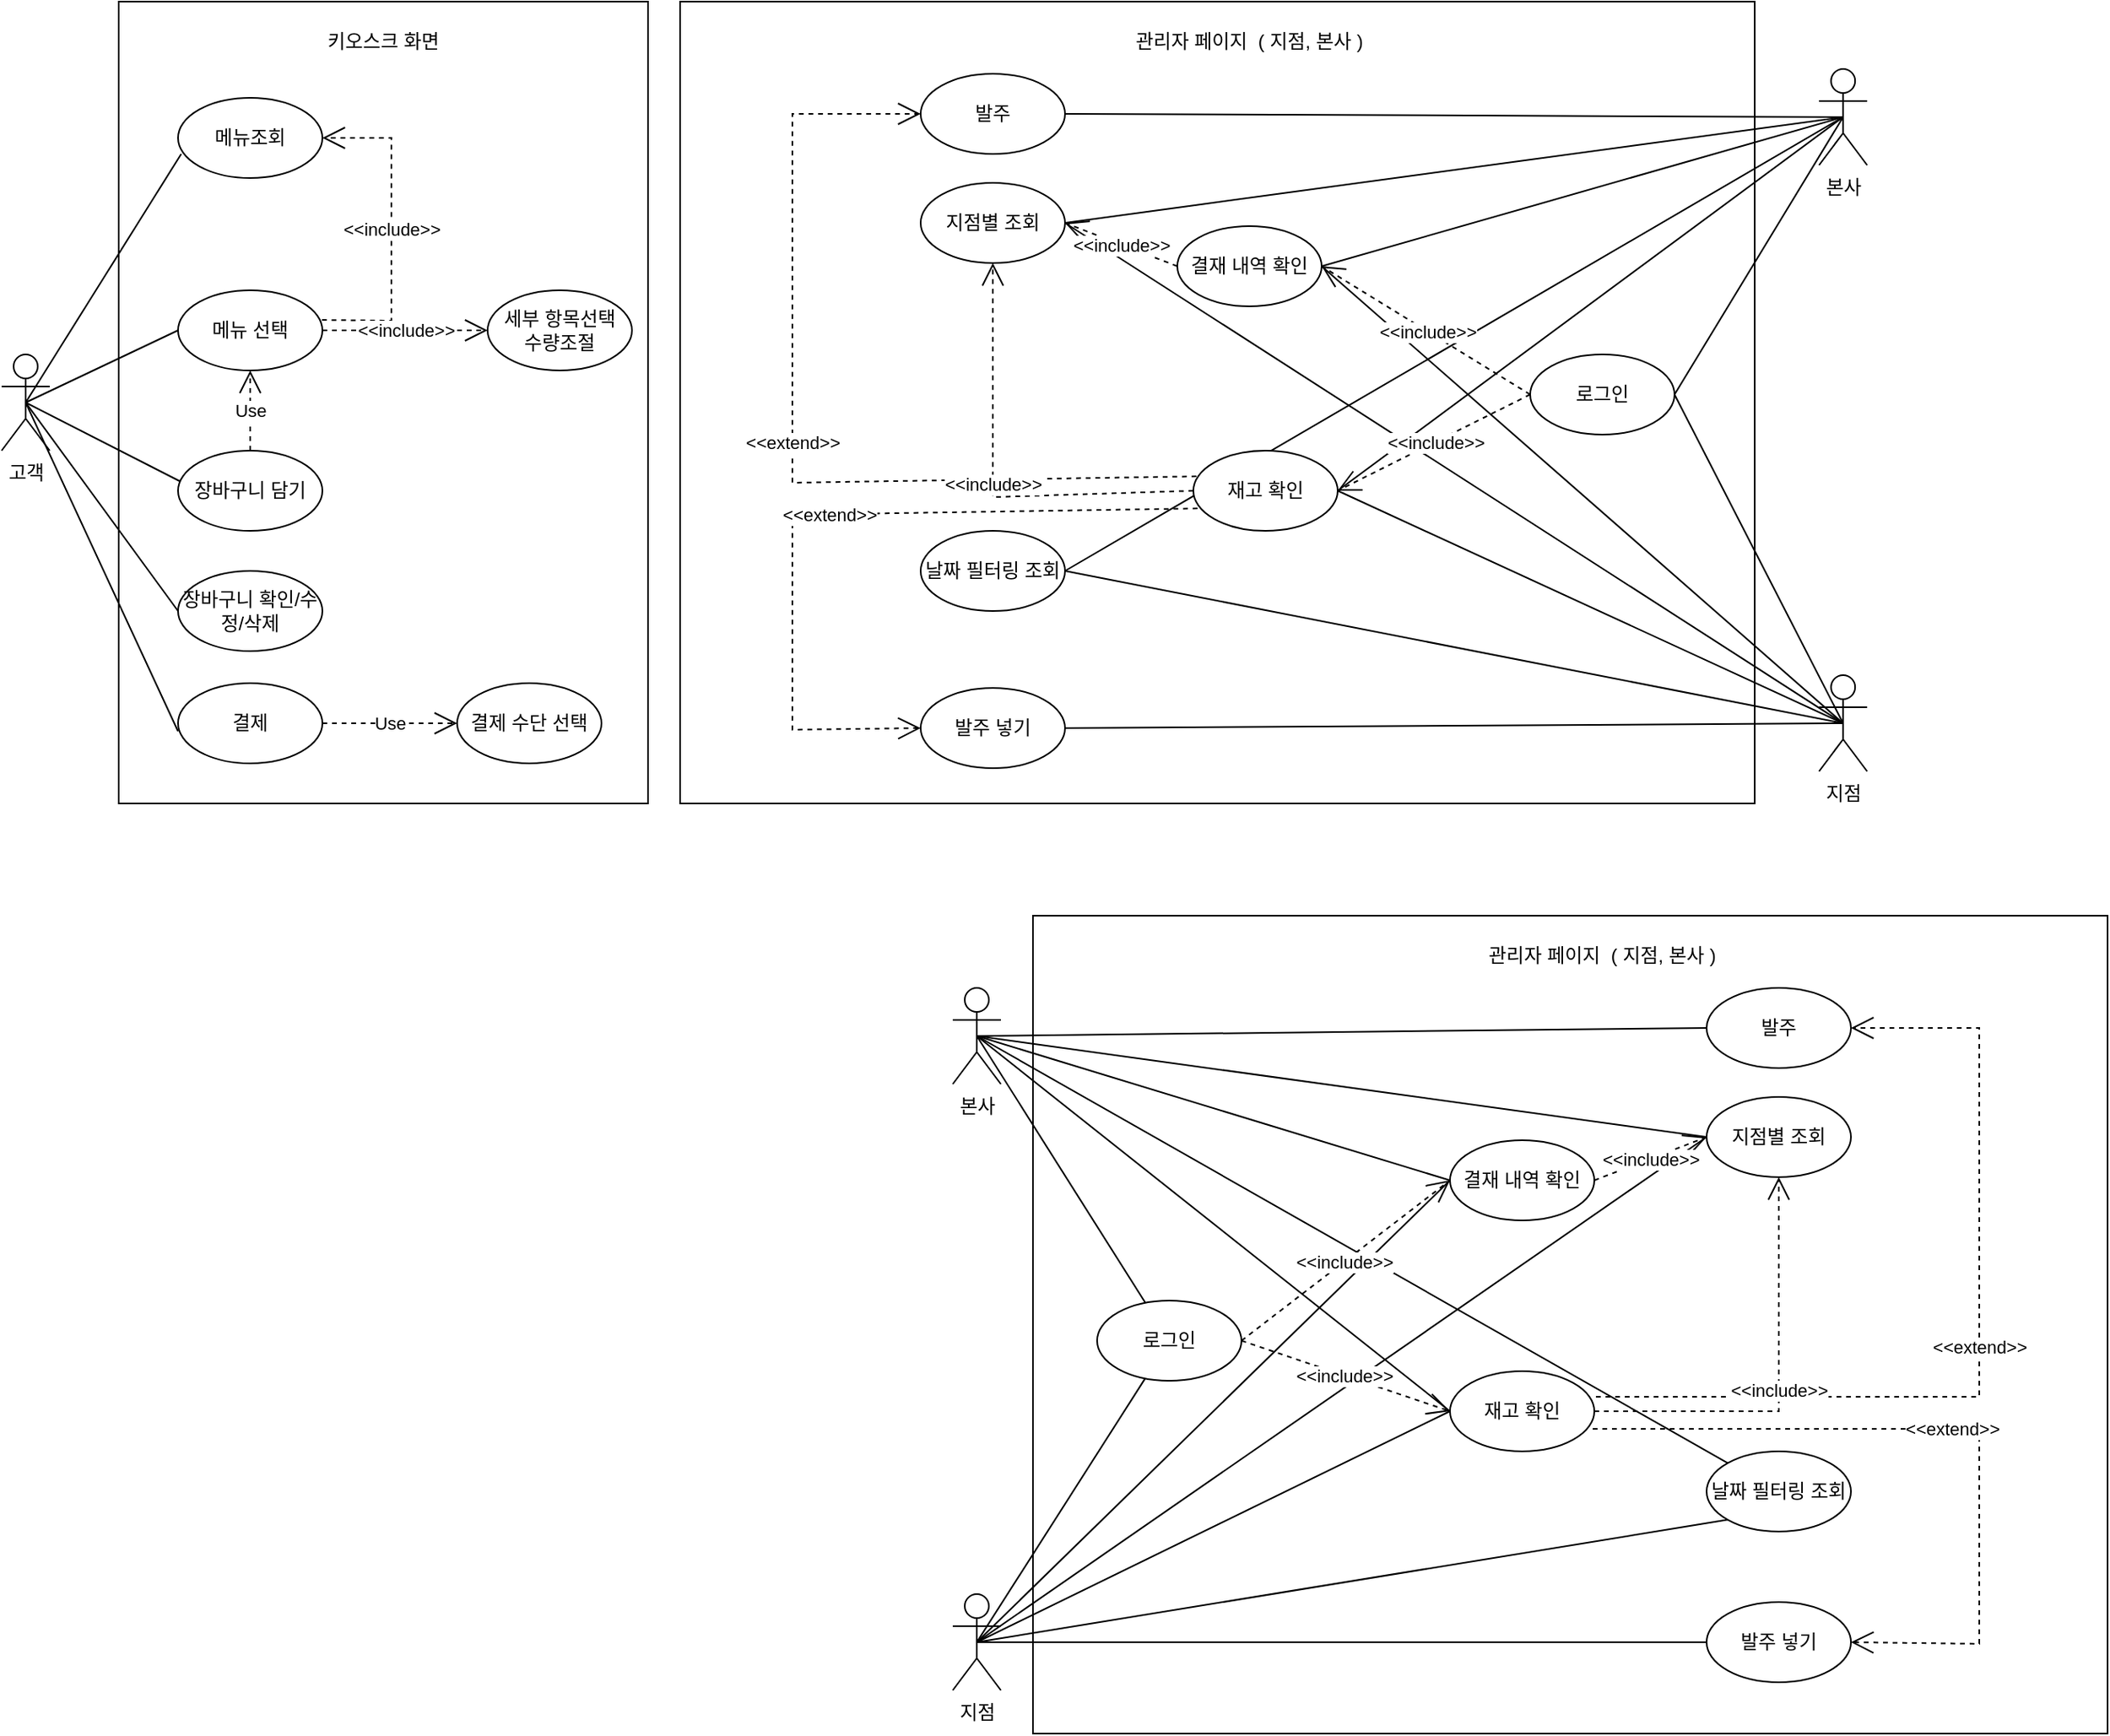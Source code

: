 <mxfile version="26.2.12">
  <diagram name="페이지-1" id="JZVc__FHkRPFE9M05rTo">
    <mxGraphModel dx="1503" dy="826" grid="1" gridSize="10" guides="1" tooltips="1" connect="1" arrows="1" fold="1" page="1" pageScale="1" pageWidth="827" pageHeight="1169" math="0" shadow="0">
      <root>
        <mxCell id="0" />
        <mxCell id="1" parent="0" />
        <mxCell id="R-ZYnTgCwf_NyY1Wy72V-47" value="" style="rounded=0;whiteSpace=wrap;html=1;" vertex="1" parent="1">
          <mxGeometry x="300" y="50" width="330" height="500" as="geometry" />
        </mxCell>
        <mxCell id="R-ZYnTgCwf_NyY1Wy72V-14" value="" style="group" vertex="1" connectable="0" parent="1">
          <mxGeometry x="820" y="620" width="720" height="510" as="geometry" />
        </mxCell>
        <mxCell id="R-ZYnTgCwf_NyY1Wy72V-15" value="" style="rounded=0;whiteSpace=wrap;html=1;direction=east;" vertex="1" parent="R-ZYnTgCwf_NyY1Wy72V-14">
          <mxGeometry x="50" width="670" height="510" as="geometry" />
        </mxCell>
        <mxCell id="R-ZYnTgCwf_NyY1Wy72V-16" value="본사" style="shape=umlActor;verticalLabelPosition=bottom;verticalAlign=top;html=1;outlineConnect=0;direction=east;" vertex="1" parent="R-ZYnTgCwf_NyY1Wy72V-14">
          <mxGeometry y="45" width="30" height="60" as="geometry" />
        </mxCell>
        <mxCell id="R-ZYnTgCwf_NyY1Wy72V-17" value="지점" style="shape=umlActor;verticalLabelPosition=bottom;verticalAlign=top;html=1;outlineConnect=0;direction=east;" vertex="1" parent="R-ZYnTgCwf_NyY1Wy72V-14">
          <mxGeometry y="423" width="30" height="60" as="geometry" />
        </mxCell>
        <mxCell id="R-ZYnTgCwf_NyY1Wy72V-18" value="&lt;font style=&quot;vertical-align: inherit;&quot;&gt;&lt;font style=&quot;vertical-align: inherit;&quot;&gt;&lt;font style=&quot;vertical-align: inherit;&quot;&gt;&lt;font style=&quot;vertical-align: inherit;&quot;&gt;&lt;font style=&quot;vertical-align: inherit;&quot;&gt;&lt;font style=&quot;vertical-align: inherit;&quot;&gt;로그인&lt;/font&gt;&lt;/font&gt;&lt;/font&gt;&lt;/font&gt;&lt;/font&gt;&lt;/font&gt;" style="ellipse;whiteSpace=wrap;html=1;direction=east;" vertex="1" parent="R-ZYnTgCwf_NyY1Wy72V-14">
          <mxGeometry x="90" y="240" width="90" height="50" as="geometry" />
        </mxCell>
        <mxCell id="R-ZYnTgCwf_NyY1Wy72V-19" value="" style="endArrow=none;html=1;rounded=0;exitX=0.5;exitY=0.5;exitDx=0;exitDy=0;exitPerimeter=0;" edge="1" parent="R-ZYnTgCwf_NyY1Wy72V-14" source="R-ZYnTgCwf_NyY1Wy72V-16" target="R-ZYnTgCwf_NyY1Wy72V-18">
          <mxGeometry width="50" height="50" relative="1" as="geometry">
            <mxPoint x="234" y="290" as="sourcePoint" />
            <mxPoint x="284" y="240" as="targetPoint" />
            <Array as="points" />
          </mxGeometry>
        </mxCell>
        <mxCell id="R-ZYnTgCwf_NyY1Wy72V-20" value="" style="endArrow=none;html=1;rounded=0;exitX=0.5;exitY=0.5;exitDx=0;exitDy=0;exitPerimeter=0;" edge="1" parent="R-ZYnTgCwf_NyY1Wy72V-14" source="R-ZYnTgCwf_NyY1Wy72V-17" target="R-ZYnTgCwf_NyY1Wy72V-18">
          <mxGeometry width="50" height="50" relative="1" as="geometry">
            <mxPoint x="40" y="390" as="sourcePoint" />
            <mxPoint x="163.18" y="299.998" as="targetPoint" />
            <Array as="points" />
          </mxGeometry>
        </mxCell>
        <mxCell id="R-ZYnTgCwf_NyY1Wy72V-21" value="결재 내역 확인" style="ellipse;whiteSpace=wrap;html=1;direction=east;" vertex="1" parent="R-ZYnTgCwf_NyY1Wy72V-14">
          <mxGeometry x="310" y="140" width="90" height="50" as="geometry" />
        </mxCell>
        <mxCell id="R-ZYnTgCwf_NyY1Wy72V-22" value="&amp;lt;&amp;lt;extend&amp;gt;&amp;gt;" style="endArrow=open;endSize=12;dashed=1;html=1;rounded=0;exitX=0.989;exitY=0.72;exitDx=0;exitDy=0;entryX=1;entryY=0.5;entryDx=0;entryDy=0;exitPerimeter=0;" edge="1" parent="R-ZYnTgCwf_NyY1Wy72V-14" source="R-ZYnTgCwf_NyY1Wy72V-29" target="R-ZYnTgCwf_NyY1Wy72V-25">
          <mxGeometry x="-0.015" width="160" relative="1" as="geometry">
            <mxPoint x="554" y="635" as="sourcePoint" />
            <mxPoint x="590" y="550" as="targetPoint" />
            <mxPoint as="offset" />
            <Array as="points">
              <mxPoint x="640" y="320" />
              <mxPoint x="640" y="454" />
            </Array>
          </mxGeometry>
        </mxCell>
        <mxCell id="R-ZYnTgCwf_NyY1Wy72V-23" value="" style="endArrow=none;html=1;rounded=0;exitX=0.5;exitY=0.5;exitDx=0;exitDy=0;entryX=0;entryY=0.5;entryDx=0;entryDy=0;exitPerimeter=0;" edge="1" parent="R-ZYnTgCwf_NyY1Wy72V-14" source="R-ZYnTgCwf_NyY1Wy72V-17" target="R-ZYnTgCwf_NyY1Wy72V-25">
          <mxGeometry width="50" height="50" relative="1" as="geometry">
            <mxPoint x="90" y="598.45" as="sourcePoint" />
            <mxPoint x="240" y="529.45" as="targetPoint" />
          </mxGeometry>
        </mxCell>
        <mxCell id="R-ZYnTgCwf_NyY1Wy72V-24" value="" style="endArrow=none;html=1;rounded=0;exitX=0.5;exitY=0.5;exitDx=0;exitDy=0;entryX=0;entryY=0.5;entryDx=0;entryDy=0;exitPerimeter=0;" edge="1" parent="R-ZYnTgCwf_NyY1Wy72V-14" source="R-ZYnTgCwf_NyY1Wy72V-17" target="R-ZYnTgCwf_NyY1Wy72V-21">
          <mxGeometry width="50" height="50" relative="1" as="geometry">
            <mxPoint x="84" y="410" as="sourcePoint" />
            <mxPoint x="234" y="395" as="targetPoint" />
          </mxGeometry>
        </mxCell>
        <mxCell id="R-ZYnTgCwf_NyY1Wy72V-25" value="발주 넣기" style="ellipse;whiteSpace=wrap;html=1;direction=east;" vertex="1" parent="R-ZYnTgCwf_NyY1Wy72V-14">
          <mxGeometry x="470" y="428.0" width="90" height="50" as="geometry" />
        </mxCell>
        <mxCell id="R-ZYnTgCwf_NyY1Wy72V-26" value="지점별 조회" style="ellipse;whiteSpace=wrap;html=1;direction=east;" vertex="1" parent="R-ZYnTgCwf_NyY1Wy72V-14">
          <mxGeometry x="470" y="113" width="90" height="50" as="geometry" />
        </mxCell>
        <mxCell id="R-ZYnTgCwf_NyY1Wy72V-27" value="날짜 필터링 조회" style="ellipse;whiteSpace=wrap;html=1;direction=east;" vertex="1" parent="R-ZYnTgCwf_NyY1Wy72V-14">
          <mxGeometry x="470" y="334" width="90" height="50" as="geometry" />
        </mxCell>
        <mxCell id="R-ZYnTgCwf_NyY1Wy72V-28" value="발주" style="ellipse;whiteSpace=wrap;html=1;direction=east;" vertex="1" parent="R-ZYnTgCwf_NyY1Wy72V-14">
          <mxGeometry x="470" y="45" width="90" height="50" as="geometry" />
        </mxCell>
        <mxCell id="R-ZYnTgCwf_NyY1Wy72V-29" value="재고 확인" style="ellipse;whiteSpace=wrap;html=1;direction=east;" vertex="1" parent="R-ZYnTgCwf_NyY1Wy72V-14">
          <mxGeometry x="310" y="284" width="90" height="50" as="geometry" />
        </mxCell>
        <mxCell id="R-ZYnTgCwf_NyY1Wy72V-30" value="" style="endArrow=none;html=1;rounded=0;exitX=0.5;exitY=0.5;exitDx=0;exitDy=0;entryX=0;entryY=0.5;entryDx=0;entryDy=0;exitPerimeter=0;" edge="1" parent="R-ZYnTgCwf_NyY1Wy72V-14" source="R-ZYnTgCwf_NyY1Wy72V-17" target="R-ZYnTgCwf_NyY1Wy72V-29">
          <mxGeometry width="50" height="50" relative="1" as="geometry">
            <mxPoint x="94" y="400" as="sourcePoint" />
            <mxPoint x="234" y="505" as="targetPoint" />
          </mxGeometry>
        </mxCell>
        <mxCell id="R-ZYnTgCwf_NyY1Wy72V-31" value="" style="endArrow=none;html=1;rounded=0;entryX=0;entryY=1;entryDx=0;entryDy=0;exitX=0.5;exitY=0.5;exitDx=0;exitDy=0;exitPerimeter=0;" edge="1" parent="R-ZYnTgCwf_NyY1Wy72V-14" source="R-ZYnTgCwf_NyY1Wy72V-17" target="R-ZYnTgCwf_NyY1Wy72V-27">
          <mxGeometry width="50" height="50" relative="1" as="geometry">
            <mxPoint x="36" y="454.45" as="sourcePoint" />
            <mxPoint x="153" y="361.45" as="targetPoint" />
          </mxGeometry>
        </mxCell>
        <mxCell id="R-ZYnTgCwf_NyY1Wy72V-32" value="" style="endArrow=none;html=1;rounded=0;exitX=0.5;exitY=0.5;exitDx=0;exitDy=0;entryX=0;entryY=0;entryDx=0;entryDy=0;exitPerimeter=0;" edge="1" parent="R-ZYnTgCwf_NyY1Wy72V-14" source="R-ZYnTgCwf_NyY1Wy72V-16" target="R-ZYnTgCwf_NyY1Wy72V-27">
          <mxGeometry width="50" height="50" relative="1" as="geometry">
            <mxPoint x="64" y="160" as="sourcePoint" />
            <mxPoint x="240" y="270" as="targetPoint" />
            <Array as="points" />
          </mxGeometry>
        </mxCell>
        <mxCell id="R-ZYnTgCwf_NyY1Wy72V-33" value="" style="endArrow=none;html=1;rounded=0;exitX=0.5;exitY=0.5;exitDx=0;exitDy=0;entryX=0;entryY=0.5;entryDx=0;entryDy=0;exitPerimeter=0;" edge="1" parent="R-ZYnTgCwf_NyY1Wy72V-14" source="R-ZYnTgCwf_NyY1Wy72V-16" target="R-ZYnTgCwf_NyY1Wy72V-26">
          <mxGeometry width="50" height="50" relative="1" as="geometry">
            <mxPoint x="59" y="180" as="sourcePoint" />
            <mxPoint x="204" y="255" as="targetPoint" />
            <Array as="points" />
          </mxGeometry>
        </mxCell>
        <mxCell id="R-ZYnTgCwf_NyY1Wy72V-34" value="" style="endArrow=none;html=1;rounded=0;exitX=0.5;exitY=0.5;exitDx=0;exitDy=0;entryX=0;entryY=0.5;entryDx=0;entryDy=0;exitPerimeter=0;" edge="1" parent="R-ZYnTgCwf_NyY1Wy72V-14" source="R-ZYnTgCwf_NyY1Wy72V-17" target="R-ZYnTgCwf_NyY1Wy72V-26">
          <mxGeometry width="50" height="50" relative="1" as="geometry">
            <mxPoint x="11" y="524.45" as="sourcePoint" />
            <mxPoint x="470" y="310" as="targetPoint" />
            <Array as="points" />
          </mxGeometry>
        </mxCell>
        <mxCell id="R-ZYnTgCwf_NyY1Wy72V-35" value="&amp;lt;&amp;lt;include&amp;gt;&amp;gt;" style="endArrow=open;endSize=12;dashed=1;html=1;rounded=0;entryX=0;entryY=0.5;entryDx=0;entryDy=0;exitX=1;exitY=0.5;exitDx=0;exitDy=0;" edge="1" parent="R-ZYnTgCwf_NyY1Wy72V-14" source="R-ZYnTgCwf_NyY1Wy72V-18" target="R-ZYnTgCwf_NyY1Wy72V-29">
          <mxGeometry x="-0.015" width="160" relative="1" as="geometry">
            <mxPoint x="130" y="190" as="sourcePoint" />
            <mxPoint x="390" y="390" as="targetPoint" />
            <mxPoint as="offset" />
          </mxGeometry>
        </mxCell>
        <mxCell id="R-ZYnTgCwf_NyY1Wy72V-36" value="" style="endArrow=none;html=1;rounded=0;exitX=0.5;exitY=0.5;exitDx=0;exitDy=0;entryX=0;entryY=0.5;entryDx=0;entryDy=0;exitPerimeter=0;" edge="1" parent="R-ZYnTgCwf_NyY1Wy72V-14" source="R-ZYnTgCwf_NyY1Wy72V-16" target="R-ZYnTgCwf_NyY1Wy72V-28">
          <mxGeometry width="50" height="50" relative="1" as="geometry">
            <mxPoint x="69" y="80" as="sourcePoint" />
            <mxPoint x="279" y="207" as="targetPoint" />
          </mxGeometry>
        </mxCell>
        <mxCell id="R-ZYnTgCwf_NyY1Wy72V-37" value="" style="endArrow=none;html=1;rounded=0;exitX=0.5;exitY=0.5;exitDx=0;exitDy=0;entryX=0;entryY=0.5;entryDx=0;entryDy=0;exitPerimeter=0;" edge="1" parent="R-ZYnTgCwf_NyY1Wy72V-14" source="R-ZYnTgCwf_NyY1Wy72V-16" target="R-ZYnTgCwf_NyY1Wy72V-29">
          <mxGeometry width="50" height="50" relative="1" as="geometry">
            <mxPoint x="69" y="80" as="sourcePoint" />
            <mxPoint x="430" y="210" as="targetPoint" />
          </mxGeometry>
        </mxCell>
        <mxCell id="R-ZYnTgCwf_NyY1Wy72V-38" value="" style="endArrow=none;html=1;rounded=0;exitX=0.5;exitY=0.5;exitDx=0;exitDy=0;entryX=0;entryY=0.5;entryDx=0;entryDy=0;exitPerimeter=0;" edge="1" parent="R-ZYnTgCwf_NyY1Wy72V-14" source="R-ZYnTgCwf_NyY1Wy72V-16" target="R-ZYnTgCwf_NyY1Wy72V-21">
          <mxGeometry width="50" height="50" relative="1" as="geometry">
            <mxPoint x="45" y="380" as="sourcePoint" />
            <mxPoint x="320" y="365" as="targetPoint" />
          </mxGeometry>
        </mxCell>
        <mxCell id="R-ZYnTgCwf_NyY1Wy72V-39" value="&amp;lt;&amp;lt;extend&amp;gt;&amp;gt;" style="endArrow=open;endSize=12;dashed=1;html=1;rounded=0;exitX=1.011;exitY=0.32;exitDx=0;exitDy=0;entryX=1;entryY=0.5;entryDx=0;entryDy=0;exitPerimeter=0;" edge="1" parent="R-ZYnTgCwf_NyY1Wy72V-14" source="R-ZYnTgCwf_NyY1Wy72V-29" target="R-ZYnTgCwf_NyY1Wy72V-28">
          <mxGeometry x="-0.015" width="160" relative="1" as="geometry">
            <mxPoint x="566" y="215" as="sourcePoint" />
            <mxPoint x="566" y="415" as="targetPoint" />
            <mxPoint as="offset" />
            <Array as="points">
              <mxPoint x="640" y="300" />
              <mxPoint x="640" y="70" />
            </Array>
          </mxGeometry>
        </mxCell>
        <mxCell id="R-ZYnTgCwf_NyY1Wy72V-40" value="&amp;lt;&amp;lt;include&amp;gt;&amp;gt;" style="endArrow=open;endSize=12;dashed=1;html=1;rounded=0;entryX=0.5;entryY=1;entryDx=0;entryDy=0;exitX=1;exitY=0.5;exitDx=0;exitDy=0;" edge="1" parent="R-ZYnTgCwf_NyY1Wy72V-14" source="R-ZYnTgCwf_NyY1Wy72V-29" target="R-ZYnTgCwf_NyY1Wy72V-26">
          <mxGeometry x="-0.015" width="160" relative="1" as="geometry">
            <mxPoint x="410" y="308.5" as="sourcePoint" />
            <mxPoint x="584" y="308.5" as="targetPoint" />
            <mxPoint as="offset" />
            <Array as="points">
              <mxPoint x="515" y="309" />
            </Array>
          </mxGeometry>
        </mxCell>
        <mxCell id="R-ZYnTgCwf_NyY1Wy72V-41" value="&amp;lt;&amp;lt;include&amp;gt;&amp;gt;" style="endArrow=open;endSize=12;dashed=1;html=1;rounded=0;entryX=0;entryY=0.5;entryDx=0;entryDy=0;exitX=1;exitY=0.5;exitDx=0;exitDy=0;" edge="1" parent="R-ZYnTgCwf_NyY1Wy72V-14" source="R-ZYnTgCwf_NyY1Wy72V-18" target="R-ZYnTgCwf_NyY1Wy72V-21">
          <mxGeometry x="-0.015" width="160" relative="1" as="geometry">
            <mxPoint x="190" y="275" as="sourcePoint" />
            <mxPoint x="476" y="215" as="targetPoint" />
            <mxPoint as="offset" />
          </mxGeometry>
        </mxCell>
        <mxCell id="R-ZYnTgCwf_NyY1Wy72V-42" value="&amp;lt;&amp;lt;include&amp;gt;&amp;gt;" style="endArrow=open;endSize=12;dashed=1;html=1;rounded=0;entryX=0;entryY=0.5;entryDx=0;entryDy=0;exitX=1;exitY=0.5;exitDx=0;exitDy=0;" edge="1" parent="R-ZYnTgCwf_NyY1Wy72V-14" source="R-ZYnTgCwf_NyY1Wy72V-21" target="R-ZYnTgCwf_NyY1Wy72V-26">
          <mxGeometry x="-0.015" width="160" relative="1" as="geometry">
            <mxPoint x="190" y="275" as="sourcePoint" />
            <mxPoint x="320" y="175" as="targetPoint" />
            <mxPoint as="offset" />
          </mxGeometry>
        </mxCell>
        <mxCell id="R-ZYnTgCwf_NyY1Wy72V-43" value="관리자 페이지&amp;nbsp; ( 지점, 본사 )" style="text;html=1;align=center;verticalAlign=middle;whiteSpace=wrap;rounded=0;direction=east;" vertex="1" parent="R-ZYnTgCwf_NyY1Wy72V-14">
          <mxGeometry x="320" y="10" width="170" height="30" as="geometry" />
        </mxCell>
        <mxCell id="R-ZYnTgCwf_NyY1Wy72V-44" value="" style="group" vertex="1" connectable="0" parent="1">
          <mxGeometry x="227" y="110" width="374" height="415" as="geometry" />
        </mxCell>
        <mxCell id="dEh4cGmL0a7jBWiKpQX9-3" value="고객" style="shape=umlActor;verticalLabelPosition=bottom;verticalAlign=top;html=1;outlineConnect=0;direction=east;" parent="R-ZYnTgCwf_NyY1Wy72V-44" vertex="1">
          <mxGeometry y="160" width="30" height="60" as="geometry" />
        </mxCell>
        <mxCell id="dEh4cGmL0a7jBWiKpQX9-28" value="" style="endArrow=none;html=1;rounded=0;exitX=0.5;exitY=0.5;exitDx=0;exitDy=0;entryX=0;entryY=0.5;entryDx=0;entryDy=0;exitPerimeter=0;" parent="R-ZYnTgCwf_NyY1Wy72V-44" source="dEh4cGmL0a7jBWiKpQX9-3" target="dEh4cGmL0a7jBWiKpQX9-30" edge="1">
          <mxGeometry width="50" height="50" relative="1" as="geometry">
            <mxPoint x="170" y="190" as="sourcePoint" />
            <mxPoint x="230" y="220" as="targetPoint" />
          </mxGeometry>
        </mxCell>
        <mxCell id="dEh4cGmL0a7jBWiKpQX9-30" value="메뉴 선택" style="ellipse;whiteSpace=wrap;html=1;direction=east;" parent="R-ZYnTgCwf_NyY1Wy72V-44" vertex="1">
          <mxGeometry x="110" y="120" width="90" height="50" as="geometry" />
        </mxCell>
        <mxCell id="dEh4cGmL0a7jBWiKpQX9-31" value="세부 항목선택&lt;div&gt;수량조절&lt;/div&gt;" style="ellipse;whiteSpace=wrap;html=1;direction=east;" parent="R-ZYnTgCwf_NyY1Wy72V-44" vertex="1">
          <mxGeometry x="303" y="120" width="90" height="50" as="geometry" />
        </mxCell>
        <mxCell id="dEh4cGmL0a7jBWiKpQX9-34" value="장바구니 담기" style="ellipse;whiteSpace=wrap;html=1;direction=east;" parent="R-ZYnTgCwf_NyY1Wy72V-44" vertex="1">
          <mxGeometry x="110" y="220" width="90" height="50" as="geometry" />
        </mxCell>
        <mxCell id="dEh4cGmL0a7jBWiKpQX9-39" value="결제" style="ellipse;whiteSpace=wrap;html=1;direction=east;" parent="R-ZYnTgCwf_NyY1Wy72V-44" vertex="1">
          <mxGeometry x="110" y="365" width="90" height="50" as="geometry" />
        </mxCell>
        <mxCell id="dEh4cGmL0a7jBWiKpQX9-40" value="결제 수단 선택" style="ellipse;whiteSpace=wrap;html=1;direction=east;" parent="R-ZYnTgCwf_NyY1Wy72V-44" vertex="1">
          <mxGeometry x="284" y="365" width="90" height="50" as="geometry" />
        </mxCell>
        <mxCell id="dEh4cGmL0a7jBWiKpQX9-42" value="" style="endArrow=none;html=1;rounded=0;exitX=0;exitY=0.6;exitDx=0;exitDy=0;exitPerimeter=0;entryX=0.5;entryY=0.5;entryDx=0;entryDy=0;entryPerimeter=0;" parent="R-ZYnTgCwf_NyY1Wy72V-44" source="dEh4cGmL0a7jBWiKpQX9-39" target="dEh4cGmL0a7jBWiKpQX9-3" edge="1">
          <mxGeometry width="50" height="50" relative="1" as="geometry">
            <mxPoint x="120" y="245" as="sourcePoint" />
            <mxPoint x="-20" y="240" as="targetPoint" />
          </mxGeometry>
        </mxCell>
        <mxCell id="nF9jFXOywA1NNGl533Vz-7" value="&amp;lt;&amp;lt;include&amp;gt;&amp;gt;" style="endArrow=open;endSize=12;dashed=1;html=1;rounded=0;entryX=1;entryY=0.5;entryDx=0;entryDy=0;exitX=0.997;exitY=0.37;exitDx=0;exitDy=0;exitPerimeter=0;" parent="R-ZYnTgCwf_NyY1Wy72V-44" source="dEh4cGmL0a7jBWiKpQX9-30" target="nF9jFXOywA1NNGl533Vz-9" edge="1">
          <mxGeometry width="160" relative="1" as="geometry">
            <mxPoint x="260" y="60" as="sourcePoint" />
            <mxPoint x="230" y="90" as="targetPoint" />
            <Array as="points">
              <mxPoint x="243" y="139" />
              <mxPoint x="243" y="25" />
            </Array>
          </mxGeometry>
        </mxCell>
        <mxCell id="nF9jFXOywA1NNGl533Vz-8" value="&amp;lt;&amp;lt;include&amp;gt;&amp;gt;" style="endArrow=open;endSize=12;dashed=1;html=1;rounded=0;entryX=0;entryY=0.5;entryDx=0;entryDy=0;exitX=1;exitY=0.5;exitDx=0;exitDy=0;" parent="R-ZYnTgCwf_NyY1Wy72V-44" source="dEh4cGmL0a7jBWiKpQX9-30" target="dEh4cGmL0a7jBWiKpQX9-31" edge="1">
          <mxGeometry width="160" relative="1" as="geometry">
            <mxPoint x="360" y="80" as="sourcePoint" />
            <mxPoint x="289" y="175" as="targetPoint" />
            <Array as="points" />
          </mxGeometry>
        </mxCell>
        <mxCell id="nF9jFXOywA1NNGl533Vz-9" value="&lt;font style=&quot;vertical-align: inherit;&quot;&gt;&lt;font style=&quot;vertical-align: inherit;&quot;&gt;&lt;font style=&quot;vertical-align: inherit;&quot;&gt;&lt;font style=&quot;vertical-align: inherit;&quot;&gt;&lt;font style=&quot;vertical-align: inherit;&quot;&gt;&lt;font style=&quot;vertical-align: inherit;&quot;&gt;메뉴조회&lt;/font&gt;&lt;/font&gt;&lt;/font&gt;&lt;/font&gt;&lt;/font&gt;&lt;/font&gt;" style="ellipse;whiteSpace=wrap;html=1;direction=east;" parent="R-ZYnTgCwf_NyY1Wy72V-44" vertex="1">
          <mxGeometry x="110" width="90" height="50" as="geometry" />
        </mxCell>
        <mxCell id="nF9jFXOywA1NNGl533Vz-10" value="" style="endArrow=none;html=1;rounded=0;exitX=0.5;exitY=0.5;exitDx=0;exitDy=0;entryX=0.022;entryY=0.7;entryDx=0;entryDy=0;exitPerimeter=0;entryPerimeter=0;" parent="R-ZYnTgCwf_NyY1Wy72V-44" source="dEh4cGmL0a7jBWiKpQX9-3" target="nF9jFXOywA1NNGl533Vz-9" edge="1">
          <mxGeometry width="50" height="50" relative="1" as="geometry">
            <mxPoint x="40" y="200" as="sourcePoint" />
            <mxPoint x="170" y="155" as="targetPoint" />
          </mxGeometry>
        </mxCell>
        <mxCell id="nF9jFXOywA1NNGl533Vz-12" value="Use" style="endArrow=open;endSize=12;dashed=1;html=1;rounded=0;entryX=0;entryY=0.5;entryDx=0;entryDy=0;exitX=1;exitY=0.5;exitDx=0;exitDy=0;" parent="R-ZYnTgCwf_NyY1Wy72V-44" source="dEh4cGmL0a7jBWiKpQX9-39" target="dEh4cGmL0a7jBWiKpQX9-40" edge="1">
          <mxGeometry width="160" relative="1" as="geometry">
            <mxPoint x="250" y="290" as="sourcePoint" />
            <mxPoint x="284" y="390" as="targetPoint" />
          </mxGeometry>
        </mxCell>
        <mxCell id="nF9jFXOywA1NNGl533Vz-13" value="" style="endArrow=none;html=1;rounded=0;entryX=0.011;entryY=0.38;entryDx=0;entryDy=0;entryPerimeter=0;exitX=0.5;exitY=0.5;exitDx=0;exitDy=0;exitPerimeter=0;" parent="R-ZYnTgCwf_NyY1Wy72V-44" source="dEh4cGmL0a7jBWiKpQX9-3" target="dEh4cGmL0a7jBWiKpQX9-34" edge="1">
          <mxGeometry width="50" height="50" relative="1" as="geometry">
            <mxPoint x="70" y="190" as="sourcePoint" />
            <mxPoint x="120" y="155" as="targetPoint" />
          </mxGeometry>
        </mxCell>
        <mxCell id="nF9jFXOywA1NNGl533Vz-15" value="Use" style="endArrow=open;endSize=12;dashed=1;html=1;rounded=0;entryX=0.5;entryY=1;entryDx=0;entryDy=0;exitX=0.5;exitY=0;exitDx=0;exitDy=0;" parent="R-ZYnTgCwf_NyY1Wy72V-44" source="dEh4cGmL0a7jBWiKpQX9-34" target="dEh4cGmL0a7jBWiKpQX9-30" edge="1">
          <mxGeometry width="160" relative="1" as="geometry">
            <mxPoint x="210" y="210" as="sourcePoint" />
            <mxPoint x="299" y="240" as="targetPoint" />
          </mxGeometry>
        </mxCell>
        <mxCell id="nF9jFXOywA1NNGl533Vz-16" value="장바구니 확인/수정/삭제" style="ellipse;whiteSpace=wrap;html=1;direction=east;" parent="R-ZYnTgCwf_NyY1Wy72V-44" vertex="1">
          <mxGeometry x="110" y="295" width="90" height="50" as="geometry" />
        </mxCell>
        <mxCell id="NRemJJb4ElTtl9lICrNd-3" value="" style="endArrow=none;html=1;rounded=0;entryX=0;entryY=0.5;entryDx=0;entryDy=0;exitX=0.5;exitY=0.5;exitDx=0;exitDy=0;exitPerimeter=0;" parent="R-ZYnTgCwf_NyY1Wy72V-44" source="dEh4cGmL0a7jBWiKpQX9-3" target="nF9jFXOywA1NNGl533Vz-16" edge="1">
          <mxGeometry width="50" height="50" relative="1" as="geometry">
            <mxPoint x="40" y="200" as="sourcePoint" />
            <mxPoint x="100" y="280" as="targetPoint" />
          </mxGeometry>
        </mxCell>
        <mxCell id="R-ZYnTgCwf_NyY1Wy72V-45" value="" style="rounded=0;whiteSpace=wrap;html=1;direction=east;" vertex="1" parent="1">
          <mxGeometry x="650" y="50" width="670" height="500" as="geometry" />
        </mxCell>
        <mxCell id="dEh4cGmL0a7jBWiKpQX9-1" value="본사" style="shape=umlActor;verticalLabelPosition=bottom;verticalAlign=top;html=1;outlineConnect=0;direction=east;" parent="1" vertex="1">
          <mxGeometry x="1360.1" y="92" width="30" height="60" as="geometry" />
        </mxCell>
        <mxCell id="dEh4cGmL0a7jBWiKpQX9-2" value="지점" style="shape=umlActor;verticalLabelPosition=bottom;verticalAlign=top;html=1;outlineConnect=0;direction=east;" parent="1" vertex="1">
          <mxGeometry x="1360.1" y="470" width="30" height="60" as="geometry" />
        </mxCell>
        <mxCell id="dEh4cGmL0a7jBWiKpQX9-21" value="" style="endArrow=none;html=1;rounded=0;exitX=0.5;exitY=0.5;exitDx=0;exitDy=0;exitPerimeter=0;entryX=1;entryY=0.5;entryDx=0;entryDy=0;" parent="1" source="dEh4cGmL0a7jBWiKpQX9-1" target="dEh4cGmL0a7jBWiKpQX9-20" edge="1">
          <mxGeometry width="50" height="50" relative="1" as="geometry">
            <mxPoint x="1156.1" y="337" as="sourcePoint" />
            <mxPoint x="1269.999" y="288.41" as="targetPoint" />
            <Array as="points" />
          </mxGeometry>
        </mxCell>
        <mxCell id="dEh4cGmL0a7jBWiKpQX9-22" value="" style="endArrow=none;html=1;rounded=0;exitX=0.5;exitY=0.5;exitDx=0;exitDy=0;exitPerimeter=0;entryX=1;entryY=0.5;entryDx=0;entryDy=0;" parent="1" source="dEh4cGmL0a7jBWiKpQX9-2" target="dEh4cGmL0a7jBWiKpQX9-20" edge="1">
          <mxGeometry width="50" height="50" relative="1" as="geometry">
            <mxPoint x="1350.1" y="437" as="sourcePoint" />
            <mxPoint x="1270.201" y="335.55" as="targetPoint" />
            <Array as="points" />
          </mxGeometry>
        </mxCell>
        <mxCell id="5BeUE26OOQga9A-W7IJb-14" value="" style="endArrow=none;html=1;rounded=0;exitX=0.5;exitY=0.5;exitDx=0;exitDy=0;entryX=1;entryY=0.5;entryDx=0;entryDy=0;exitPerimeter=0;" parent="1" source="dEh4cGmL0a7jBWiKpQX9-1" target="NRemJJb4ElTtl9lICrNd-38" edge="1">
          <mxGeometry width="50" height="50" relative="1" as="geometry">
            <mxPoint x="1291" y="130" as="sourcePoint" />
            <mxPoint x="930" y="260" as="targetPoint" />
          </mxGeometry>
        </mxCell>
        <mxCell id="5BeUE26OOQga9A-W7IJb-13" value="" style="endArrow=none;html=1;rounded=0;exitX=0.5;exitY=0.5;exitDx=0;exitDy=0;entryX=1;entryY=0.5;entryDx=0;entryDy=0;exitPerimeter=0;" parent="1" source="dEh4cGmL0a7jBWiKpQX9-1" target="NRemJJb4ElTtl9lICrNd-35" edge="1">
          <mxGeometry width="50" height="50" relative="1" as="geometry">
            <mxPoint x="1291" y="130" as="sourcePoint" />
            <mxPoint x="1081" y="257" as="targetPoint" />
          </mxGeometry>
        </mxCell>
        <mxCell id="5BeUE26OOQga9A-W7IJb-6" value="" style="endArrow=none;html=1;rounded=0;exitX=0.5;exitY=0.5;exitDx=0;exitDy=0;exitPerimeter=0;" parent="1" source="dEh4cGmL0a7jBWiKpQX9-1" edge="1">
          <mxGeometry width="50" height="50" relative="1" as="geometry">
            <mxPoint x="1301" y="230" as="sourcePoint" />
            <mxPoint x="890" y="188" as="targetPoint" />
            <Array as="points" />
          </mxGeometry>
        </mxCell>
        <mxCell id="5BeUE26OOQga9A-W7IJb-2" value="" style="endArrow=none;html=1;rounded=0;exitX=0.5;exitY=0.5;exitDx=0;exitDy=0;entryX=1;entryY=0.5;entryDx=0;entryDy=0;exitPerimeter=0;" parent="1" source="dEh4cGmL0a7jBWiKpQX9-1" target="NRemJJb4ElTtl9lICrNd-33" edge="1">
          <mxGeometry width="50" height="50" relative="1" as="geometry">
            <mxPoint x="1296" y="210" as="sourcePoint" />
            <mxPoint x="1120" y="320" as="targetPoint" />
            <Array as="points" />
          </mxGeometry>
        </mxCell>
        <mxCell id="R-ZYnTgCwf_NyY1Wy72V-1" value="" style="endArrow=none;html=1;rounded=0;exitX=0.5;exitY=0.5;exitDx=0;exitDy=0;entryX=1;entryY=0.5;entryDx=0;entryDy=0;exitPerimeter=0;" edge="1" parent="1" source="dEh4cGmL0a7jBWiKpQX9-1" target="NRemJJb4ElTtl9lICrNd-13">
          <mxGeometry width="50" height="50" relative="1" as="geometry">
            <mxPoint x="1315" y="430" as="sourcePoint" />
            <mxPoint x="1040" y="415" as="targetPoint" />
          </mxGeometry>
        </mxCell>
        <mxCell id="5BeUE26OOQga9A-W7IJb-7" value="" style="endArrow=none;html=1;rounded=0;exitX=0.5;exitY=0.5;exitDx=0;exitDy=0;exitPerimeter=0;entryX=1;entryY=0.5;entryDx=0;entryDy=0;" parent="1" source="dEh4cGmL0a7jBWiKpQX9-2" target="NRemJJb4ElTtl9lICrNd-30" edge="1">
          <mxGeometry width="50" height="50" relative="1" as="geometry">
            <mxPoint x="1349" y="574.45" as="sourcePoint" />
            <mxPoint x="900" y="240" as="targetPoint" />
            <Array as="points" />
          </mxGeometry>
        </mxCell>
        <mxCell id="5BeUE26OOQga9A-W7IJb-1" value="" style="endArrow=none;html=1;rounded=0;entryX=1;entryY=0.5;entryDx=0;entryDy=0;exitX=0.5;exitY=0.5;exitDx=0;exitDy=0;exitPerimeter=0;" parent="1" source="dEh4cGmL0a7jBWiKpQX9-2" target="NRemJJb4ElTtl9lICrNd-33" edge="1">
          <mxGeometry width="50" height="50" relative="1" as="geometry">
            <mxPoint x="1324" y="504.45" as="sourcePoint" />
            <mxPoint x="1207" y="411.45" as="targetPoint" />
          </mxGeometry>
        </mxCell>
        <mxCell id="NRemJJb4ElTtl9lICrNd-39" value="" style="endArrow=none;html=1;rounded=0;exitX=0.5;exitY=0.5;exitDx=0;exitDy=0;entryX=1;entryY=0.5;entryDx=0;entryDy=0;exitPerimeter=0;" parent="1" source="dEh4cGmL0a7jBWiKpQX9-2" target="NRemJJb4ElTtl9lICrNd-38" edge="1">
          <mxGeometry width="50" height="50" relative="1" as="geometry">
            <mxPoint x="1266" y="450" as="sourcePoint" />
            <mxPoint x="1126" y="555" as="targetPoint" />
          </mxGeometry>
        </mxCell>
        <mxCell id="NRemJJb4ElTtl9lICrNd-27" value="" style="endArrow=none;html=1;rounded=0;exitX=0.5;exitY=0.5;exitDx=0;exitDy=0;entryX=1;entryY=0.5;entryDx=0;entryDy=0;exitPerimeter=0;" parent="1" source="dEh4cGmL0a7jBWiKpQX9-2" target="NRemJJb4ElTtl9lICrNd-13" edge="1">
          <mxGeometry width="50" height="50" relative="1" as="geometry">
            <mxPoint x="1276" y="460" as="sourcePoint" />
            <mxPoint x="1126" y="445" as="targetPoint" />
          </mxGeometry>
        </mxCell>
        <mxCell id="NRemJJb4ElTtl9lICrNd-18" value="" style="endArrow=none;html=1;rounded=0;exitX=0.5;exitY=0.5;exitDx=0;exitDy=0;entryX=1;entryY=0.5;entryDx=0;entryDy=0;exitPerimeter=0;" parent="1" source="dEh4cGmL0a7jBWiKpQX9-2" target="NRemJJb4ElTtl9lICrNd-28" edge="1">
          <mxGeometry width="50" height="50" relative="1" as="geometry">
            <mxPoint x="1270" y="648.45" as="sourcePoint" />
            <mxPoint x="1120" y="579.45" as="targetPoint" />
          </mxGeometry>
        </mxCell>
        <mxCell id="dEh4cGmL0a7jBWiKpQX9-20" value="&lt;font style=&quot;vertical-align: inherit;&quot;&gt;&lt;font style=&quot;vertical-align: inherit;&quot;&gt;&lt;font style=&quot;vertical-align: inherit;&quot;&gt;&lt;font style=&quot;vertical-align: inherit;&quot;&gt;&lt;font style=&quot;vertical-align: inherit;&quot;&gt;&lt;font style=&quot;vertical-align: inherit;&quot;&gt;로그인&lt;/font&gt;&lt;/font&gt;&lt;/font&gt;&lt;/font&gt;&lt;/font&gt;&lt;/font&gt;" style="ellipse;whiteSpace=wrap;html=1;direction=east;" parent="1" vertex="1">
          <mxGeometry x="1180" y="270" width="90" height="50" as="geometry" />
        </mxCell>
        <mxCell id="NRemJJb4ElTtl9lICrNd-13" value="결재 내역 확인" style="ellipse;whiteSpace=wrap;html=1;direction=east;" parent="1" vertex="1">
          <mxGeometry x="960" y="190" width="90" height="50" as="geometry" />
        </mxCell>
        <mxCell id="NRemJJb4ElTtl9lICrNd-17" value="&amp;lt;&amp;lt;extend&amp;gt;&amp;gt;" style="endArrow=open;endSize=12;dashed=1;html=1;rounded=0;entryX=0;entryY=0.5;entryDx=0;entryDy=0;exitX=0.029;exitY=0.721;exitDx=0;exitDy=0;exitPerimeter=0;" parent="1" source="NRemJJb4ElTtl9lICrNd-38" target="NRemJJb4ElTtl9lICrNd-28" edge="1">
          <mxGeometry x="-0.015" width="160" relative="1" as="geometry">
            <mxPoint x="950" y="370" as="sourcePoint" />
            <mxPoint x="770" y="600" as="targetPoint" />
            <mxPoint as="offset" />
            <Array as="points">
              <mxPoint x="720" y="370" />
              <mxPoint x="720" y="504" />
            </Array>
          </mxGeometry>
        </mxCell>
        <mxCell id="NRemJJb4ElTtl9lICrNd-28" value="발주 넣기" style="ellipse;whiteSpace=wrap;html=1;direction=east;" parent="1" vertex="1">
          <mxGeometry x="800" y="478.0" width="90" height="50" as="geometry" />
        </mxCell>
        <mxCell id="NRemJJb4ElTtl9lICrNd-30" value="지점별 조회" style="ellipse;whiteSpace=wrap;html=1;direction=east;" parent="1" vertex="1">
          <mxGeometry x="800" y="163" width="90" height="50" as="geometry" />
        </mxCell>
        <mxCell id="NRemJJb4ElTtl9lICrNd-33" value="날짜 필터링 조회" style="ellipse;whiteSpace=wrap;html=1;direction=east;" parent="1" vertex="1">
          <mxGeometry x="800" y="380" width="90" height="50" as="geometry" />
        </mxCell>
        <mxCell id="NRemJJb4ElTtl9lICrNd-35" value="발주" style="ellipse;whiteSpace=wrap;html=1;direction=east;" parent="1" vertex="1">
          <mxGeometry x="800" y="95" width="90" height="50" as="geometry" />
        </mxCell>
        <mxCell id="NRemJJb4ElTtl9lICrNd-38" value="재고 확인" style="ellipse;whiteSpace=wrap;html=1;direction=east;" parent="1" vertex="1">
          <mxGeometry x="970" y="330" width="90" height="50" as="geometry" />
        </mxCell>
        <mxCell id="5BeUE26OOQga9A-W7IJb-12" value="&amp;lt;&amp;lt;include&amp;gt;&amp;gt;" style="endArrow=open;endSize=12;dashed=1;html=1;rounded=0;entryX=1;entryY=0.5;entryDx=0;entryDy=0;exitX=0;exitY=0.5;exitDx=0;exitDy=0;" parent="1" edge="1" target="NRemJJb4ElTtl9lICrNd-38" source="dEh4cGmL0a7jBWiKpQX9-20">
          <mxGeometry x="-0.015" width="160" relative="1" as="geometry">
            <mxPoint x="1230" y="240" as="sourcePoint" />
            <mxPoint x="970" y="440" as="targetPoint" />
            <mxPoint as="offset" />
          </mxGeometry>
        </mxCell>
        <mxCell id="R-ZYnTgCwf_NyY1Wy72V-2" value="&amp;lt;&amp;lt;extend&amp;gt;&amp;gt;" style="endArrow=open;endSize=12;dashed=1;html=1;rounded=0;entryX=0;entryY=0.5;entryDx=0;entryDy=0;exitX=0.021;exitY=0.321;exitDx=0;exitDy=0;exitPerimeter=0;" edge="1" parent="1" source="NRemJJb4ElTtl9lICrNd-38" target="NRemJJb4ElTtl9lICrNd-35">
          <mxGeometry x="-0.015" width="160" relative="1" as="geometry">
            <mxPoint x="950" y="350" as="sourcePoint" />
            <mxPoint x="780" y="120" as="targetPoint" />
            <mxPoint as="offset" />
            <Array as="points">
              <mxPoint x="720" y="350" />
              <mxPoint x="720" y="120" />
            </Array>
          </mxGeometry>
        </mxCell>
        <mxCell id="R-ZYnTgCwf_NyY1Wy72V-5" value="&amp;lt;&amp;lt;include&amp;gt;&amp;gt;" style="endArrow=open;endSize=12;dashed=1;html=1;rounded=0;entryX=0.5;entryY=1;entryDx=0;entryDy=0;exitX=0;exitY=0.5;exitDx=0;exitDy=0;" edge="1" parent="1" source="NRemJJb4ElTtl9lICrNd-38" target="NRemJJb4ElTtl9lICrNd-30">
          <mxGeometry x="-0.015" width="160" relative="1" as="geometry">
            <mxPoint x="950" y="340" as="sourcePoint" />
            <mxPoint x="776" y="358.5" as="targetPoint" />
            <mxPoint as="offset" />
            <Array as="points">
              <mxPoint x="845" y="359" />
            </Array>
          </mxGeometry>
        </mxCell>
        <mxCell id="R-ZYnTgCwf_NyY1Wy72V-6" value="&amp;lt;&amp;lt;include&amp;gt;&amp;gt;" style="endArrow=open;endSize=12;dashed=1;html=1;rounded=0;entryX=1;entryY=0.5;entryDx=0;entryDy=0;exitX=0;exitY=0.5;exitDx=0;exitDy=0;" edge="1" parent="1" source="dEh4cGmL0a7jBWiKpQX9-20" target="NRemJJb4ElTtl9lICrNd-13">
          <mxGeometry x="-0.015" width="160" relative="1" as="geometry">
            <mxPoint x="1170" y="325" as="sourcePoint" />
            <mxPoint x="884" y="265" as="targetPoint" />
            <mxPoint as="offset" />
          </mxGeometry>
        </mxCell>
        <mxCell id="R-ZYnTgCwf_NyY1Wy72V-7" value="&amp;lt;&amp;lt;include&amp;gt;&amp;gt;" style="endArrow=open;endSize=12;dashed=1;html=1;rounded=0;entryX=1;entryY=0.5;entryDx=0;entryDy=0;exitX=0;exitY=0.5;exitDx=0;exitDy=0;" edge="1" parent="1" source="NRemJJb4ElTtl9lICrNd-13" target="NRemJJb4ElTtl9lICrNd-30">
          <mxGeometry x="-0.015" width="160" relative="1" as="geometry">
            <mxPoint x="1170" y="325" as="sourcePoint" />
            <mxPoint x="1040" y="225" as="targetPoint" />
            <mxPoint as="offset" />
          </mxGeometry>
        </mxCell>
        <mxCell id="R-ZYnTgCwf_NyY1Wy72V-9" value="관리자 페이지&amp;nbsp; ( 지점, 본사 )" style="text;html=1;align=center;verticalAlign=middle;whiteSpace=wrap;rounded=0;direction=east;" vertex="1" parent="1">
          <mxGeometry x="920" y="60" width="170" height="30" as="geometry" />
        </mxCell>
        <mxCell id="R-ZYnTgCwf_NyY1Wy72V-48" value="키오스크 화면" style="text;html=1;align=center;verticalAlign=middle;whiteSpace=wrap;rounded=0;direction=east;" vertex="1" parent="1">
          <mxGeometry x="380" y="60" width="170" height="30" as="geometry" />
        </mxCell>
      </root>
    </mxGraphModel>
  </diagram>
</mxfile>

